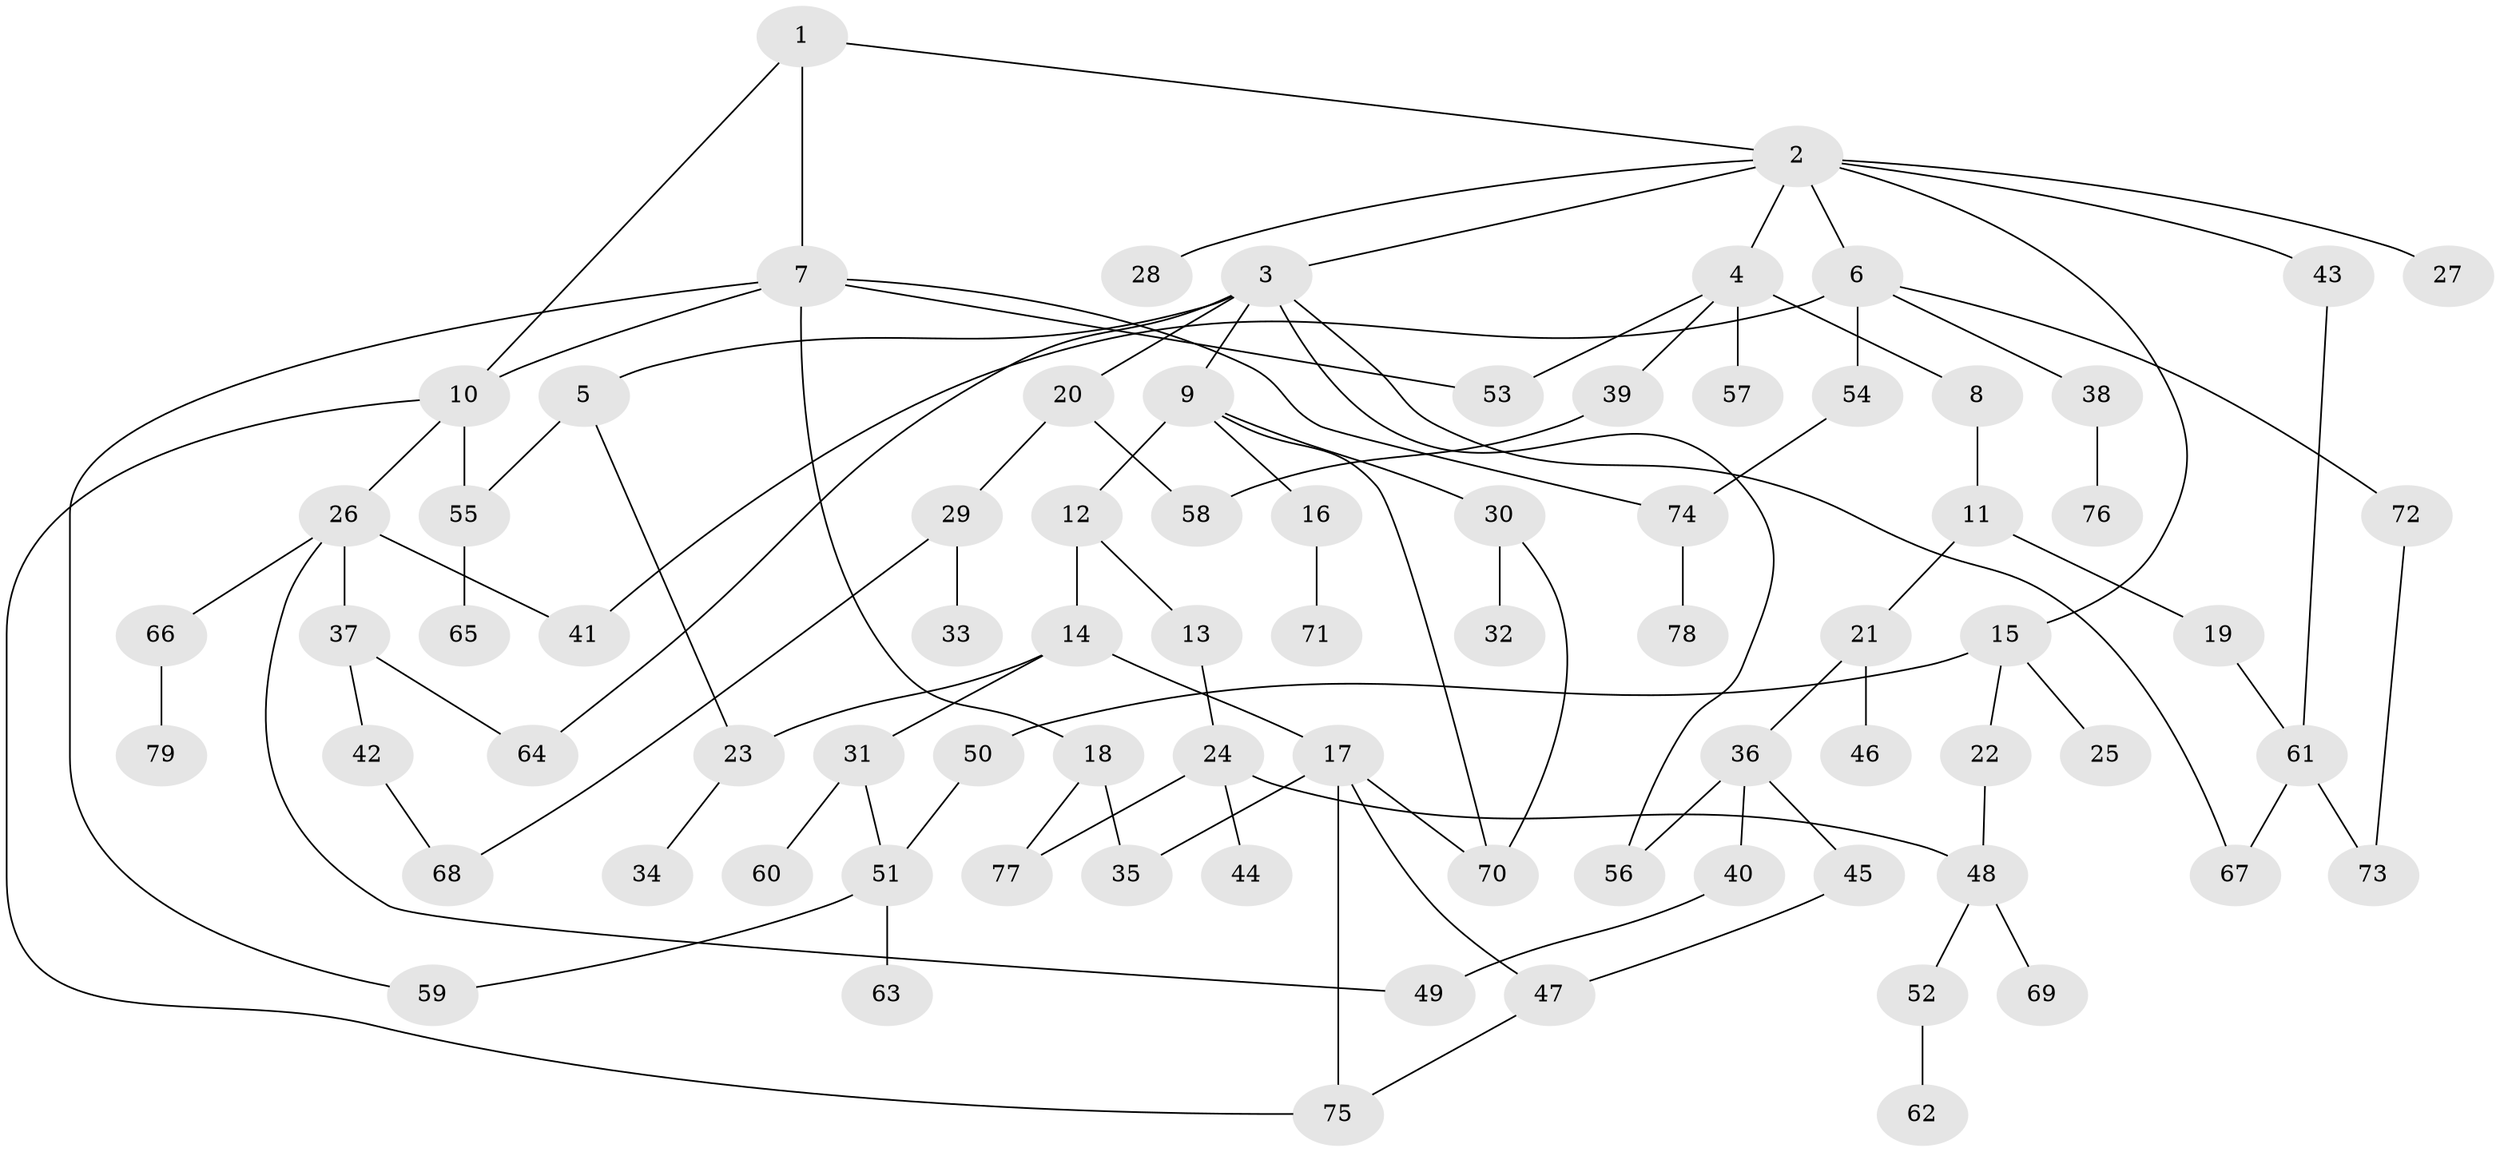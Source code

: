 // coarse degree distribution, {3: 0.16363636363636364, 11: 0.01818181818181818, 8: 0.03636363636363636, 5: 0.03636363636363636, 7: 0.01818181818181818, 2: 0.32727272727272727, 4: 0.10909090909090909, 6: 0.01818181818181818, 1: 0.2727272727272727}
// Generated by graph-tools (version 1.1) at 2025/41/03/06/25 10:41:26]
// undirected, 79 vertices, 102 edges
graph export_dot {
graph [start="1"]
  node [color=gray90,style=filled];
  1;
  2;
  3;
  4;
  5;
  6;
  7;
  8;
  9;
  10;
  11;
  12;
  13;
  14;
  15;
  16;
  17;
  18;
  19;
  20;
  21;
  22;
  23;
  24;
  25;
  26;
  27;
  28;
  29;
  30;
  31;
  32;
  33;
  34;
  35;
  36;
  37;
  38;
  39;
  40;
  41;
  42;
  43;
  44;
  45;
  46;
  47;
  48;
  49;
  50;
  51;
  52;
  53;
  54;
  55;
  56;
  57;
  58;
  59;
  60;
  61;
  62;
  63;
  64;
  65;
  66;
  67;
  68;
  69;
  70;
  71;
  72;
  73;
  74;
  75;
  76;
  77;
  78;
  79;
  1 -- 2;
  1 -- 7;
  1 -- 10;
  2 -- 3;
  2 -- 4;
  2 -- 6;
  2 -- 15;
  2 -- 27;
  2 -- 28;
  2 -- 43;
  3 -- 5;
  3 -- 9;
  3 -- 20;
  3 -- 64;
  3 -- 67;
  3 -- 56;
  4 -- 8;
  4 -- 39;
  4 -- 53;
  4 -- 57;
  5 -- 55;
  5 -- 23;
  6 -- 38;
  6 -- 54;
  6 -- 72;
  6 -- 41;
  7 -- 10;
  7 -- 18;
  7 -- 59;
  7 -- 74;
  7 -- 53;
  8 -- 11;
  9 -- 12;
  9 -- 16;
  9 -- 30;
  9 -- 70;
  10 -- 26;
  10 -- 55;
  10 -- 75;
  11 -- 19;
  11 -- 21;
  12 -- 13;
  12 -- 14;
  13 -- 24;
  14 -- 17;
  14 -- 23;
  14 -- 31;
  15 -- 22;
  15 -- 25;
  15 -- 50;
  16 -- 71;
  17 -- 35;
  17 -- 47;
  17 -- 75;
  17 -- 70;
  18 -- 77;
  18 -- 35;
  19 -- 61;
  20 -- 29;
  20 -- 58;
  21 -- 36;
  21 -- 46;
  22 -- 48;
  23 -- 34;
  24 -- 44;
  24 -- 48;
  24 -- 77;
  26 -- 37;
  26 -- 41;
  26 -- 49;
  26 -- 66;
  29 -- 33;
  29 -- 68;
  30 -- 32;
  30 -- 70;
  31 -- 51;
  31 -- 60;
  36 -- 40;
  36 -- 45;
  36 -- 56;
  37 -- 42;
  37 -- 64;
  38 -- 76;
  39 -- 58;
  40 -- 49;
  42 -- 68;
  43 -- 61;
  45 -- 47;
  47 -- 75;
  48 -- 52;
  48 -- 69;
  50 -- 51;
  51 -- 63;
  51 -- 59;
  52 -- 62;
  54 -- 74;
  55 -- 65;
  61 -- 67;
  61 -- 73;
  66 -- 79;
  72 -- 73;
  74 -- 78;
}

